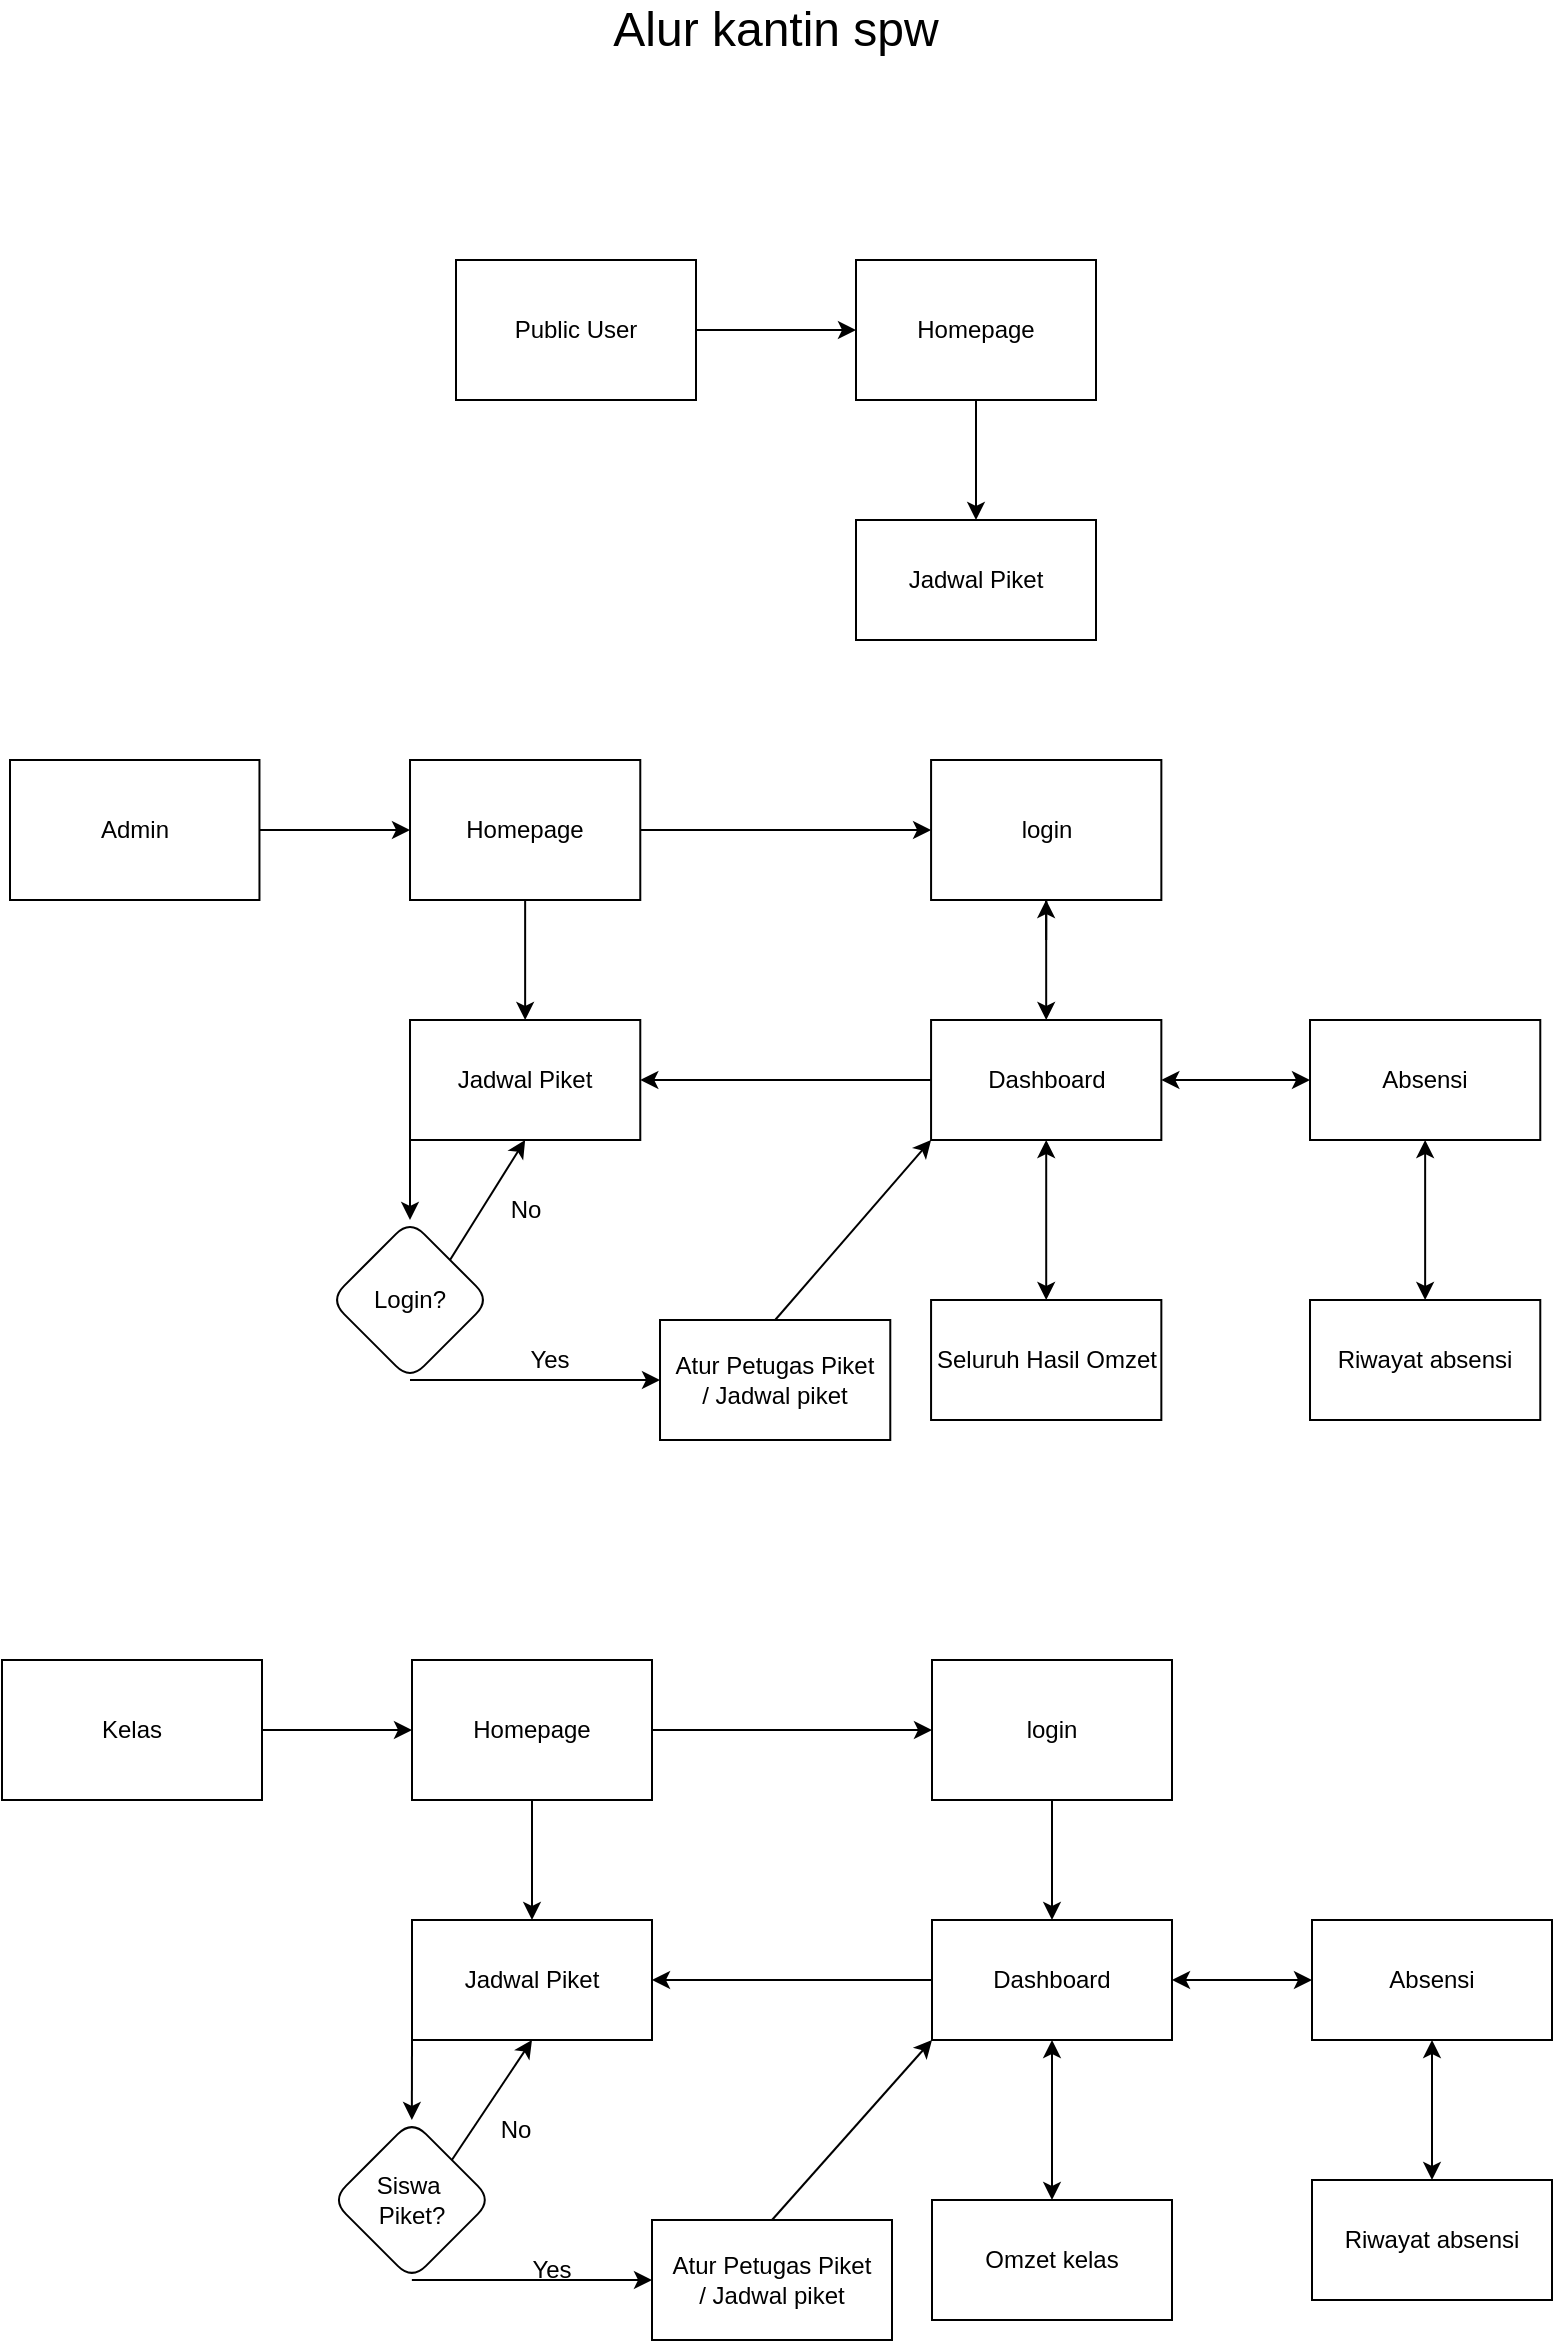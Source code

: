 <mxfile version="24.7.7">
  <diagram name="Page-1" id="KQqwuPC1CSuIkQvpYNoU">
    <mxGraphModel dx="1052" dy="627" grid="1" gridSize="10" guides="1" tooltips="1" connect="1" arrows="1" fold="1" page="1" pageScale="1" pageWidth="1100" pageHeight="1700" math="0" shadow="0">
      <root>
        <mxCell id="0" />
        <mxCell id="1" parent="0" />
        <mxCell id="cKQtbzu9N1BrgoTTlkyT-17" value="&lt;span style=&quot;font-size: 24px;&quot;&gt;Alur kantin spw&lt;/span&gt;" style="text;html=1;align=center;verticalAlign=middle;whiteSpace=wrap;rounded=0;" parent="1" vertex="1">
          <mxGeometry x="450" y="20" width="200" height="30" as="geometry" />
        </mxCell>
        <mxCell id="cKQtbzu9N1BrgoTTlkyT-138" value="" style="group" parent="1" vertex="1" connectable="0">
          <mxGeometry x="390" y="150" width="320" height="190" as="geometry" />
        </mxCell>
        <mxCell id="cKQtbzu9N1BrgoTTlkyT-10" value="" style="edgeStyle=orthogonalEdgeStyle;rounded=0;orthogonalLoop=1;jettySize=auto;html=1;" parent="cKQtbzu9N1BrgoTTlkyT-138" source="5Kj1tjAus3_LKfWhIQ09-1" target="cKQtbzu9N1BrgoTTlkyT-9" edge="1">
          <mxGeometry relative="1" as="geometry" />
        </mxCell>
        <mxCell id="5Kj1tjAus3_LKfWhIQ09-1" value="Public User" style="rounded=0;whiteSpace=wrap;html=1;container=0;" parent="cKQtbzu9N1BrgoTTlkyT-138" vertex="1">
          <mxGeometry width="120" height="70" as="geometry" />
        </mxCell>
        <mxCell id="cKQtbzu9N1BrgoTTlkyT-9" value="Homepage" style="rounded=0;whiteSpace=wrap;html=1;container=0;" parent="cKQtbzu9N1BrgoTTlkyT-138" vertex="1">
          <mxGeometry x="200" width="120" height="70" as="geometry" />
        </mxCell>
        <mxCell id="cKQtbzu9N1BrgoTTlkyT-31" value="Jadwal Piket" style="rounded=0;whiteSpace=wrap;html=1;container=0;" parent="cKQtbzu9N1BrgoTTlkyT-138" vertex="1">
          <mxGeometry x="200" y="130" width="120" height="60" as="geometry" />
        </mxCell>
        <mxCell id="cKQtbzu9N1BrgoTTlkyT-72" value="" style="endArrow=classic;html=1;rounded=0;exitX=0.5;exitY=1;exitDx=0;exitDy=0;entryX=0.5;entryY=0;entryDx=0;entryDy=0;" parent="cKQtbzu9N1BrgoTTlkyT-138" source="cKQtbzu9N1BrgoTTlkyT-9" target="cKQtbzu9N1BrgoTTlkyT-31" edge="1">
          <mxGeometry width="50" height="50" relative="1" as="geometry">
            <mxPoint x="410" y="230" as="sourcePoint" />
            <mxPoint x="460" y="180" as="targetPoint" />
          </mxGeometry>
        </mxCell>
        <mxCell id="cKQtbzu9N1BrgoTTlkyT-45" value="Absensi" style="rounded=0;whiteSpace=wrap;html=1;container=0;" parent="1" vertex="1">
          <mxGeometry x="817.005" y="530" width="115.135" height="60" as="geometry" />
        </mxCell>
        <mxCell id="cKQtbzu9N1BrgoTTlkyT-81" value="" style="endArrow=classic;startArrow=classic;html=1;rounded=0;entryX=1;entryY=0.5;entryDx=0;entryDy=0;exitX=0;exitY=0.5;exitDx=0;exitDy=0;" parent="1" source="cKQtbzu9N1BrgoTTlkyT-45" target="cKQtbzu9N1BrgoTTlkyT-75" edge="1">
          <mxGeometry width="50" height="50" relative="1" as="geometry">
            <mxPoint x="627.541" y="590" as="sourcePoint" />
            <mxPoint x="675.514" y="540" as="targetPoint" />
          </mxGeometry>
        </mxCell>
        <mxCell id="cKQtbzu9N1BrgoTTlkyT-83" value="" style="endArrow=classic;startArrow=classic;html=1;rounded=0;entryX=0.5;entryY=1;entryDx=0;entryDy=0;exitX=0.5;exitY=0;exitDx=0;exitDy=0;" parent="1" source="cKQtbzu9N1BrgoTTlkyT-63" target="cKQtbzu9N1BrgoTTlkyT-45" edge="1">
          <mxGeometry width="50" height="50" relative="1" as="geometry">
            <mxPoint x="627.541" y="870" as="sourcePoint" />
            <mxPoint x="675.514" y="820" as="targetPoint" />
          </mxGeometry>
        </mxCell>
        <mxCell id="cKQtbzu9N1BrgoTTlkyT-63" value="Riwayat absensi" style="rounded=0;whiteSpace=wrap;html=1;container=0;" parent="1" vertex="1">
          <mxGeometry x="817.005" y="670" width="115.135" height="60" as="geometry" />
        </mxCell>
        <mxCell id="cKQtbzu9N1BrgoTTlkyT-38" value="" style="edgeStyle=orthogonalEdgeStyle;rounded=0;orthogonalLoop=1;jettySize=auto;html=1;" parent="1" source="cKQtbzu9N1BrgoTTlkyT-36" target="cKQtbzu9N1BrgoTTlkyT-37" edge="1">
          <mxGeometry relative="1" as="geometry" />
        </mxCell>
        <mxCell id="cKQtbzu9N1BrgoTTlkyT-36" value="Admin" style="rounded=0;whiteSpace=wrap;html=1;container=0;" parent="1" vertex="1">
          <mxGeometry x="167" y="400" width="124.73" height="70" as="geometry" />
        </mxCell>
        <mxCell id="cKQtbzu9N1BrgoTTlkyT-37" value="Homepage" style="rounded=0;whiteSpace=wrap;html=1;container=0;" parent="1" vertex="1">
          <mxGeometry x="367.005" y="400" width="115.135" height="70" as="geometry" />
        </mxCell>
        <mxCell id="cKQtbzu9N1BrgoTTlkyT-39" value="login" style="rounded=0;whiteSpace=wrap;html=1;container=0;" parent="1" vertex="1">
          <mxGeometry x="627.541" y="400" width="115.135" height="70" as="geometry" />
        </mxCell>
        <mxCell id="cKQtbzu9N1BrgoTTlkyT-41" value="Jadwal Piket" style="rounded=0;whiteSpace=wrap;html=1;container=0;" parent="1" vertex="1">
          <mxGeometry x="367.007" y="530" width="115.135" height="60" as="geometry" />
        </mxCell>
        <mxCell id="cKQtbzu9N1BrgoTTlkyT-43" value="Seluruh Hasil Omzet" style="rounded=0;whiteSpace=wrap;html=1;container=0;" parent="1" vertex="1">
          <mxGeometry x="627.537" y="670" width="115.135" height="60" as="geometry" />
        </mxCell>
        <mxCell id="cKQtbzu9N1BrgoTTlkyT-73" value="" style="edgeStyle=orthogonalEdgeStyle;rounded=0;orthogonalLoop=1;jettySize=auto;html=1;entryX=0;entryY=0.5;entryDx=0;entryDy=0;exitX=1;exitY=0.5;exitDx=0;exitDy=0;" parent="1" source="cKQtbzu9N1BrgoTTlkyT-37" target="cKQtbzu9N1BrgoTTlkyT-39" edge="1">
          <mxGeometry relative="1" as="geometry">
            <mxPoint x="330.108" y="355" as="sourcePoint" />
            <mxPoint x="428.932" y="355" as="targetPoint" />
          </mxGeometry>
        </mxCell>
        <mxCell id="cKQtbzu9N1BrgoTTlkyT-74" value="" style="endArrow=classic;html=1;rounded=0;exitX=0.5;exitY=1;exitDx=0;exitDy=0;entryX=0.5;entryY=0;entryDx=0;entryDy=0;" parent="1" source="cKQtbzu9N1BrgoTTlkyT-37" target="cKQtbzu9N1BrgoTTlkyT-41" edge="1">
          <mxGeometry width="50" height="50" relative="1" as="geometry">
            <mxPoint x="512.405" y="540" as="sourcePoint" />
            <mxPoint x="560.378" y="490" as="targetPoint" />
          </mxGeometry>
        </mxCell>
        <mxCell id="cKQtbzu9N1BrgoTTlkyT-75" value="Dashboard" style="rounded=0;whiteSpace=wrap;html=1;container=0;" parent="1" vertex="1">
          <mxGeometry x="627.537" y="530" width="115.135" height="60" as="geometry" />
        </mxCell>
        <mxCell id="cKQtbzu9N1BrgoTTlkyT-79" value="" style="endArrow=classic;startArrow=classic;html=1;rounded=0;exitX=0.5;exitY=0;exitDx=0;exitDy=0;entryX=0.5;entryY=1;entryDx=0;entryDy=0;" parent="1" source="cKQtbzu9N1BrgoTTlkyT-43" target="cKQtbzu9N1BrgoTTlkyT-75" edge="1">
          <mxGeometry width="50" height="50" relative="1" as="geometry">
            <mxPoint x="627.541" y="590" as="sourcePoint" />
            <mxPoint x="675.514" y="540" as="targetPoint" />
          </mxGeometry>
        </mxCell>
        <mxCell id="cKQtbzu9N1BrgoTTlkyT-85" value="Atur Petugas Piket&lt;div&gt;/ Jadwal piket&lt;/div&gt;" style="rounded=0;whiteSpace=wrap;html=1;container=0;" parent="1" vertex="1">
          <mxGeometry x="492.004" y="680" width="115.135" height="60" as="geometry" />
        </mxCell>
        <mxCell id="cKQtbzu9N1BrgoTTlkyT-111" value="" style="endArrow=classic;html=1;rounded=0;exitX=0.5;exitY=1;exitDx=0;exitDy=0;entryX=0.5;entryY=0;entryDx=0;entryDy=0;" parent="1" source="cKQtbzu9N1BrgoTTlkyT-39" target="cKQtbzu9N1BrgoTTlkyT-75" edge="1">
          <mxGeometry width="50" height="50" relative="1" as="geometry">
            <mxPoint x="537" y="520" as="sourcePoint" />
            <mxPoint x="587" y="470" as="targetPoint" />
          </mxGeometry>
        </mxCell>
        <mxCell id="cKQtbzu9N1BrgoTTlkyT-112" value="" style="endArrow=classic;html=1;rounded=0;entryX=1;entryY=0.5;entryDx=0;entryDy=0;exitX=0;exitY=0.5;exitDx=0;exitDy=0;" parent="1" source="cKQtbzu9N1BrgoTTlkyT-75" target="cKQtbzu9N1BrgoTTlkyT-41" edge="1">
          <mxGeometry width="50" height="50" relative="1" as="geometry">
            <mxPoint x="537" y="520" as="sourcePoint" />
            <mxPoint x="587" y="470" as="targetPoint" />
          </mxGeometry>
        </mxCell>
        <mxCell id="cKQtbzu9N1BrgoTTlkyT-113" value="" style="endArrow=classic;html=1;rounded=0;exitX=0;exitY=1;exitDx=0;exitDy=0;entryX=0.5;entryY=0;entryDx=0;entryDy=0;" parent="1" source="cKQtbzu9N1BrgoTTlkyT-41" target="cKQtbzu9N1BrgoTTlkyT-115" edge="1">
          <mxGeometry width="50" height="50" relative="1" as="geometry">
            <mxPoint x="537" y="520" as="sourcePoint" />
            <mxPoint x="425" y="650" as="targetPoint" />
          </mxGeometry>
        </mxCell>
        <mxCell id="cKQtbzu9N1BrgoTTlkyT-115" value="Login?" style="rhombus;whiteSpace=wrap;html=1;rounded=1;container=0;" parent="1" vertex="1">
          <mxGeometry x="327" y="630" width="80" height="80" as="geometry" />
        </mxCell>
        <mxCell id="cKQtbzu9N1BrgoTTlkyT-117" value="" style="endArrow=classic;html=1;rounded=0;exitX=0.5;exitY=1;exitDx=0;exitDy=0;entryX=0;entryY=0.5;entryDx=0;entryDy=0;" parent="1" source="cKQtbzu9N1BrgoTTlkyT-115" target="cKQtbzu9N1BrgoTTlkyT-85" edge="1">
          <mxGeometry width="50" height="50" relative="1" as="geometry">
            <mxPoint x="537" y="520" as="sourcePoint" />
            <mxPoint x="587" y="470" as="targetPoint" />
          </mxGeometry>
        </mxCell>
        <mxCell id="cKQtbzu9N1BrgoTTlkyT-118" value="Yes" style="text;html=1;align=center;verticalAlign=middle;whiteSpace=wrap;rounded=0;container=0;" parent="1" vertex="1">
          <mxGeometry x="407" y="685" width="60" height="30" as="geometry" />
        </mxCell>
        <mxCell id="cKQtbzu9N1BrgoTTlkyT-119" value="" style="endArrow=classic;html=1;rounded=0;exitX=1;exitY=0;exitDx=0;exitDy=0;entryX=0.5;entryY=1;entryDx=0;entryDy=0;" parent="1" source="cKQtbzu9N1BrgoTTlkyT-115" target="cKQtbzu9N1BrgoTTlkyT-41" edge="1">
          <mxGeometry width="50" height="50" relative="1" as="geometry">
            <mxPoint x="537" y="520" as="sourcePoint" />
            <mxPoint x="587" y="470" as="targetPoint" />
          </mxGeometry>
        </mxCell>
        <mxCell id="cKQtbzu9N1BrgoTTlkyT-120" value="No" style="text;html=1;align=center;verticalAlign=middle;whiteSpace=wrap;rounded=0;container=0;" parent="1" vertex="1">
          <mxGeometry x="394.57" y="610" width="60" height="30" as="geometry" />
        </mxCell>
        <mxCell id="cKQtbzu9N1BrgoTTlkyT-123" value="" style="endArrow=classic;html=1;rounded=0;entryX=0;entryY=1;entryDx=0;entryDy=0;exitX=0.5;exitY=0;exitDx=0;exitDy=0;" parent="1" source="cKQtbzu9N1BrgoTTlkyT-85" target="cKQtbzu9N1BrgoTTlkyT-75" edge="1">
          <mxGeometry width="50" height="50" relative="1" as="geometry">
            <mxPoint x="537" y="940" as="sourcePoint" />
            <mxPoint x="587" y="890" as="targetPoint" />
          </mxGeometry>
        </mxCell>
        <mxCell id="cKQtbzu9N1BrgoTTlkyT-139" style="edgeStyle=orthogonalEdgeStyle;rounded=0;orthogonalLoop=1;jettySize=auto;html=1;exitX=0.5;exitY=1;exitDx=0;exitDy=0;" parent="1" source="cKQtbzu9N1BrgoTTlkyT-39" target="cKQtbzu9N1BrgoTTlkyT-39" edge="1">
          <mxGeometry relative="1" as="geometry" />
        </mxCell>
        <mxCell id="cKQtbzu9N1BrgoTTlkyT-89" value="Kelas" style="rounded=0;whiteSpace=wrap;html=1;container=0;" parent="1" vertex="1">
          <mxGeometry x="163" y="850" width="130" height="70" as="geometry" />
        </mxCell>
        <mxCell id="cKQtbzu9N1BrgoTTlkyT-88" value="" style="edgeStyle=orthogonalEdgeStyle;rounded=0;orthogonalLoop=1;jettySize=auto;html=1;" parent="1" source="cKQtbzu9N1BrgoTTlkyT-89" target="cKQtbzu9N1BrgoTTlkyT-90" edge="1">
          <mxGeometry relative="1" as="geometry" />
        </mxCell>
        <mxCell id="cKQtbzu9N1BrgoTTlkyT-90" value="Homepage" style="rounded=0;whiteSpace=wrap;html=1;container=0;" parent="1" vertex="1">
          <mxGeometry x="368" y="850" width="120" height="70" as="geometry" />
        </mxCell>
        <mxCell id="cKQtbzu9N1BrgoTTlkyT-91" value="login" style="rounded=0;whiteSpace=wrap;html=1;container=0;" parent="1" vertex="1">
          <mxGeometry x="628" y="850" width="120" height="70" as="geometry" />
        </mxCell>
        <mxCell id="cKQtbzu9N1BrgoTTlkyT-92" value="Jadwal Piket" style="rounded=0;whiteSpace=wrap;html=1;container=0;" parent="1" vertex="1">
          <mxGeometry x="368" y="980" width="120" height="60" as="geometry" />
        </mxCell>
        <mxCell id="cKQtbzu9N1BrgoTTlkyT-93" value="Omzet kelas" style="rounded=0;whiteSpace=wrap;html=1;container=0;" parent="1" vertex="1">
          <mxGeometry x="628" y="1120" width="120" height="60" as="geometry" />
        </mxCell>
        <mxCell id="cKQtbzu9N1BrgoTTlkyT-95" value="Riwayat absensi" style="rounded=0;whiteSpace=wrap;html=1;container=0;" parent="1" vertex="1">
          <mxGeometry x="818" y="1110" width="120" height="60" as="geometry" />
        </mxCell>
        <mxCell id="cKQtbzu9N1BrgoTTlkyT-96" value="" style="edgeStyle=orthogonalEdgeStyle;rounded=0;orthogonalLoop=1;jettySize=auto;html=1;entryX=0;entryY=0.5;entryDx=0;entryDy=0;exitX=1;exitY=0.5;exitDx=0;exitDy=0;" parent="1" source="cKQtbzu9N1BrgoTTlkyT-90" target="cKQtbzu9N1BrgoTTlkyT-91" edge="1">
          <mxGeometry relative="1" as="geometry">
            <mxPoint x="333" y="805" as="sourcePoint" />
            <mxPoint x="436" y="805" as="targetPoint" />
          </mxGeometry>
        </mxCell>
        <mxCell id="cKQtbzu9N1BrgoTTlkyT-97" value="" style="endArrow=classic;html=1;rounded=0;entryX=0.5;entryY=0;entryDx=0;entryDy=0;" parent="1" target="cKQtbzu9N1BrgoTTlkyT-92" edge="1">
          <mxGeometry width="50" height="50" relative="1" as="geometry">
            <mxPoint x="428" y="920" as="sourcePoint" />
            <mxPoint x="573" y="940" as="targetPoint" />
          </mxGeometry>
        </mxCell>
        <mxCell id="cKQtbzu9N1BrgoTTlkyT-98" value="Dashboard" style="rounded=0;whiteSpace=wrap;html=1;container=0;" parent="1" vertex="1">
          <mxGeometry x="628" y="980" width="120" height="60" as="geometry" />
        </mxCell>
        <mxCell id="cKQtbzu9N1BrgoTTlkyT-99" value="" style="endArrow=classic;html=1;rounded=0;exitX=0.5;exitY=1;exitDx=0;exitDy=0;entryX=0.5;entryY=0;entryDx=0;entryDy=0;" parent="1" source="cKQtbzu9N1BrgoTTlkyT-91" target="cKQtbzu9N1BrgoTTlkyT-98" edge="1">
          <mxGeometry width="50" height="50" relative="1" as="geometry">
            <mxPoint x="643" y="1040" as="sourcePoint" />
            <mxPoint x="693" y="990" as="targetPoint" />
          </mxGeometry>
        </mxCell>
        <mxCell id="cKQtbzu9N1BrgoTTlkyT-100" value="" style="endArrow=classic;startArrow=classic;html=1;rounded=0;exitX=0.5;exitY=0;exitDx=0;exitDy=0;entryX=0.5;entryY=1;entryDx=0;entryDy=0;" parent="1" source="cKQtbzu9N1BrgoTTlkyT-93" target="cKQtbzu9N1BrgoTTlkyT-98" edge="1">
          <mxGeometry width="50" height="50" relative="1" as="geometry">
            <mxPoint x="643" y="1040" as="sourcePoint" />
            <mxPoint x="693" y="990" as="targetPoint" />
          </mxGeometry>
        </mxCell>
        <mxCell id="cKQtbzu9N1BrgoTTlkyT-104" value="Atur Petugas Piket&lt;div&gt;/ Jadwal piket&lt;/div&gt;" style="rounded=0;whiteSpace=wrap;html=1;container=0;" parent="1" vertex="1">
          <mxGeometry x="488" y="1130" width="120" height="60" as="geometry" />
        </mxCell>
        <mxCell id="cKQtbzu9N1BrgoTTlkyT-94" value="Absensi" style="rounded=0;whiteSpace=wrap;html=1;container=0;" parent="1" vertex="1">
          <mxGeometry x="818" y="980" width="120" height="60" as="geometry" />
        </mxCell>
        <mxCell id="cKQtbzu9N1BrgoTTlkyT-102" value="" style="endArrow=classic;startArrow=classic;html=1;rounded=0;entryX=0.5;entryY=1;entryDx=0;entryDy=0;exitX=0.5;exitY=0;exitDx=0;exitDy=0;" parent="1" source="cKQtbzu9N1BrgoTTlkyT-95" target="cKQtbzu9N1BrgoTTlkyT-94" edge="1">
          <mxGeometry width="50" height="50" relative="1" as="geometry">
            <mxPoint x="643" y="1320" as="sourcePoint" />
            <mxPoint x="693" y="1270" as="targetPoint" />
          </mxGeometry>
        </mxCell>
        <mxCell id="cKQtbzu9N1BrgoTTlkyT-101" value="" style="endArrow=classic;startArrow=classic;html=1;rounded=0;entryX=1;entryY=0.5;entryDx=0;entryDy=0;exitX=0;exitY=0.5;exitDx=0;exitDy=0;" parent="1" source="cKQtbzu9N1BrgoTTlkyT-94" target="cKQtbzu9N1BrgoTTlkyT-98" edge="1">
          <mxGeometry width="50" height="50" relative="1" as="geometry">
            <mxPoint x="643" y="1040" as="sourcePoint" />
            <mxPoint x="693" y="990" as="targetPoint" />
          </mxGeometry>
        </mxCell>
        <mxCell id="cKQtbzu9N1BrgoTTlkyT-125" value="Siswa&amp;nbsp;&lt;div&gt;Piket?&lt;/div&gt;" style="rhombus;whiteSpace=wrap;html=1;rounded=1;container=0;" parent="1" vertex="1">
          <mxGeometry x="327.93" y="1080" width="80" height="80" as="geometry" />
        </mxCell>
        <mxCell id="cKQtbzu9N1BrgoTTlkyT-127" value="" style="endArrow=classic;html=1;rounded=0;exitX=0;exitY=1;exitDx=0;exitDy=0;entryX=0.5;entryY=0;entryDx=0;entryDy=0;" parent="1" source="cKQtbzu9N1BrgoTTlkyT-92" target="cKQtbzu9N1BrgoTTlkyT-125" edge="1">
          <mxGeometry width="50" height="50" relative="1" as="geometry">
            <mxPoint x="537.93" y="950" as="sourcePoint" />
            <mxPoint x="587.93" y="900" as="targetPoint" />
          </mxGeometry>
        </mxCell>
        <mxCell id="cKQtbzu9N1BrgoTTlkyT-128" value="" style="endArrow=classic;html=1;rounded=0;exitX=0.5;exitY=1;exitDx=0;exitDy=0;entryX=0;entryY=0.5;entryDx=0;entryDy=0;" parent="1" source="cKQtbzu9N1BrgoTTlkyT-125" target="cKQtbzu9N1BrgoTTlkyT-104" edge="1">
          <mxGeometry width="50" height="50" relative="1" as="geometry">
            <mxPoint x="537.93" y="950" as="sourcePoint" />
            <mxPoint x="587.93" y="900" as="targetPoint" />
          </mxGeometry>
        </mxCell>
        <mxCell id="cKQtbzu9N1BrgoTTlkyT-129" value="" style="endArrow=classic;html=1;rounded=0;exitX=1;exitY=0;exitDx=0;exitDy=0;entryX=0.5;entryY=1;entryDx=0;entryDy=0;" parent="1" source="cKQtbzu9N1BrgoTTlkyT-125" target="cKQtbzu9N1BrgoTTlkyT-92" edge="1">
          <mxGeometry width="50" height="50" relative="1" as="geometry">
            <mxPoint x="537.93" y="950" as="sourcePoint" />
            <mxPoint x="587.93" y="900" as="targetPoint" />
          </mxGeometry>
        </mxCell>
        <mxCell id="cKQtbzu9N1BrgoTTlkyT-130" value="" style="endArrow=classic;html=1;rounded=0;exitX=0;exitY=0.5;exitDx=0;exitDy=0;entryX=1;entryY=0.5;entryDx=0;entryDy=0;" parent="1" source="cKQtbzu9N1BrgoTTlkyT-98" target="cKQtbzu9N1BrgoTTlkyT-92" edge="1">
          <mxGeometry width="50" height="50" relative="1" as="geometry">
            <mxPoint x="537.93" y="950" as="sourcePoint" />
            <mxPoint x="587.93" y="900" as="targetPoint" />
          </mxGeometry>
        </mxCell>
        <mxCell id="cKQtbzu9N1BrgoTTlkyT-131" value="" style="endArrow=classic;html=1;rounded=0;exitX=0.5;exitY=0;exitDx=0;exitDy=0;entryX=0;entryY=1;entryDx=0;entryDy=0;" parent="1" source="cKQtbzu9N1BrgoTTlkyT-104" target="cKQtbzu9N1BrgoTTlkyT-98" edge="1">
          <mxGeometry width="50" height="50" relative="1" as="geometry">
            <mxPoint x="537.93" y="950" as="sourcePoint" />
            <mxPoint x="587.93" y="900" as="targetPoint" />
          </mxGeometry>
        </mxCell>
        <mxCell id="cKQtbzu9N1BrgoTTlkyT-132" value="Yes" style="text;html=1;align=center;verticalAlign=middle;whiteSpace=wrap;rounded=0;container=0;" parent="1" vertex="1">
          <mxGeometry x="407.93" y="1140" width="60" height="30" as="geometry" />
        </mxCell>
        <mxCell id="cKQtbzu9N1BrgoTTlkyT-133" value="No" style="text;html=1;align=center;verticalAlign=middle;whiteSpace=wrap;rounded=0;container=0;" parent="1" vertex="1">
          <mxGeometry x="390" y="1070" width="60" height="30" as="geometry" />
        </mxCell>
      </root>
    </mxGraphModel>
  </diagram>
</mxfile>
